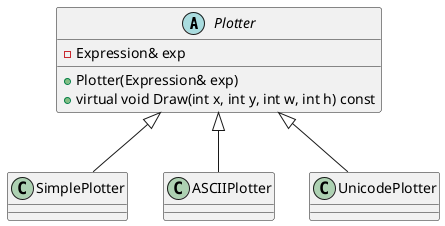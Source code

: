 @startuml Plotting

abstract Plotter {
    -Expression& exp
    +Plotter(Expression& exp)
    +virtual void Draw(int x, int y, int w, int h) const
}
class SimplePlotter {

}
class ASCIIPlotter {

}
class UnicodePlotter {

}

Plotter <|-- SimplePlotter
Plotter <|-- ASCIIPlotter
Plotter <|-- UnicodePlotter

@enduml